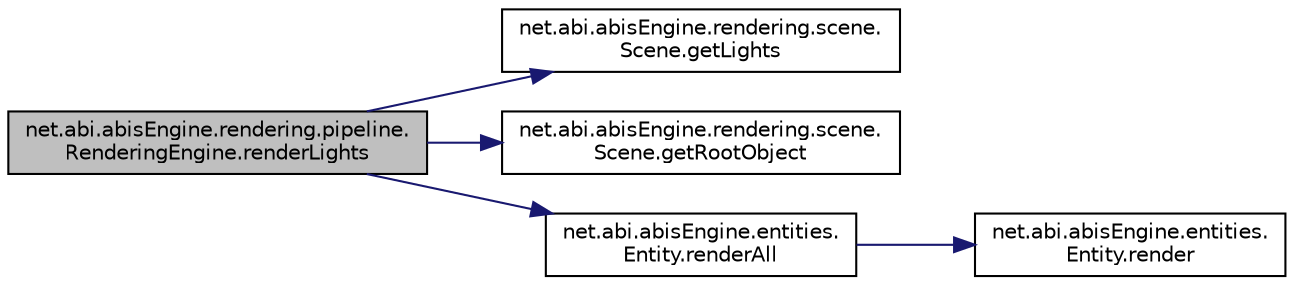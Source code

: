 digraph "net.abi.abisEngine.rendering.pipeline.RenderingEngine.renderLights"
{
 // LATEX_PDF_SIZE
  edge [fontname="Helvetica",fontsize="10",labelfontname="Helvetica",labelfontsize="10"];
  node [fontname="Helvetica",fontsize="10",shape=record];
  rankdir="LR";
  Node1 [label="net.abi.abisEngine.rendering.pipeline.\lRenderingEngine.renderLights",height=0.2,width=0.4,color="black", fillcolor="grey75", style="filled", fontcolor="black",tooltip=" "];
  Node1 -> Node2 [color="midnightblue",fontsize="10",style="solid",fontname="Helvetica"];
  Node2 [label="net.abi.abisEngine.rendering.scene.\lScene.getLights",height=0.2,width=0.4,color="black", fillcolor="white", style="filled",URL="$d4/d7f/classnet_1_1abi_1_1abis_engine_1_1rendering_1_1scene_1_1_scene.html#a3cd60bf0a7cdd0929c58fee116b02c75",tooltip=" "];
  Node1 -> Node3 [color="midnightblue",fontsize="10",style="solid",fontname="Helvetica"];
  Node3 [label="net.abi.abisEngine.rendering.scene.\lScene.getRootObject",height=0.2,width=0.4,color="black", fillcolor="white", style="filled",URL="$d4/d7f/classnet_1_1abi_1_1abis_engine_1_1rendering_1_1scene_1_1_scene.html#ab7ec4091b5e575de8a70ab7642df9f02",tooltip=" "];
  Node1 -> Node4 [color="midnightblue",fontsize="10",style="solid",fontname="Helvetica"];
  Node4 [label="net.abi.abisEngine.entities.\lEntity.renderAll",height=0.2,width=0.4,color="black", fillcolor="white", style="filled",URL="$d0/d36/classnet_1_1abi_1_1abis_engine_1_1entities_1_1_entity.html#aac951e6faa10720925d7838ec0d43462",tooltip=" "];
  Node4 -> Node5 [color="midnightblue",fontsize="10",style="solid",fontname="Helvetica"];
  Node5 [label="net.abi.abisEngine.entities.\lEntity.render",height=0.2,width=0.4,color="black", fillcolor="white", style="filled",URL="$d0/d36/classnet_1_1abi_1_1abis_engine_1_1entities_1_1_entity.html#a02e928385f0e7f681fc14a41420303c8",tooltip=" "];
}
